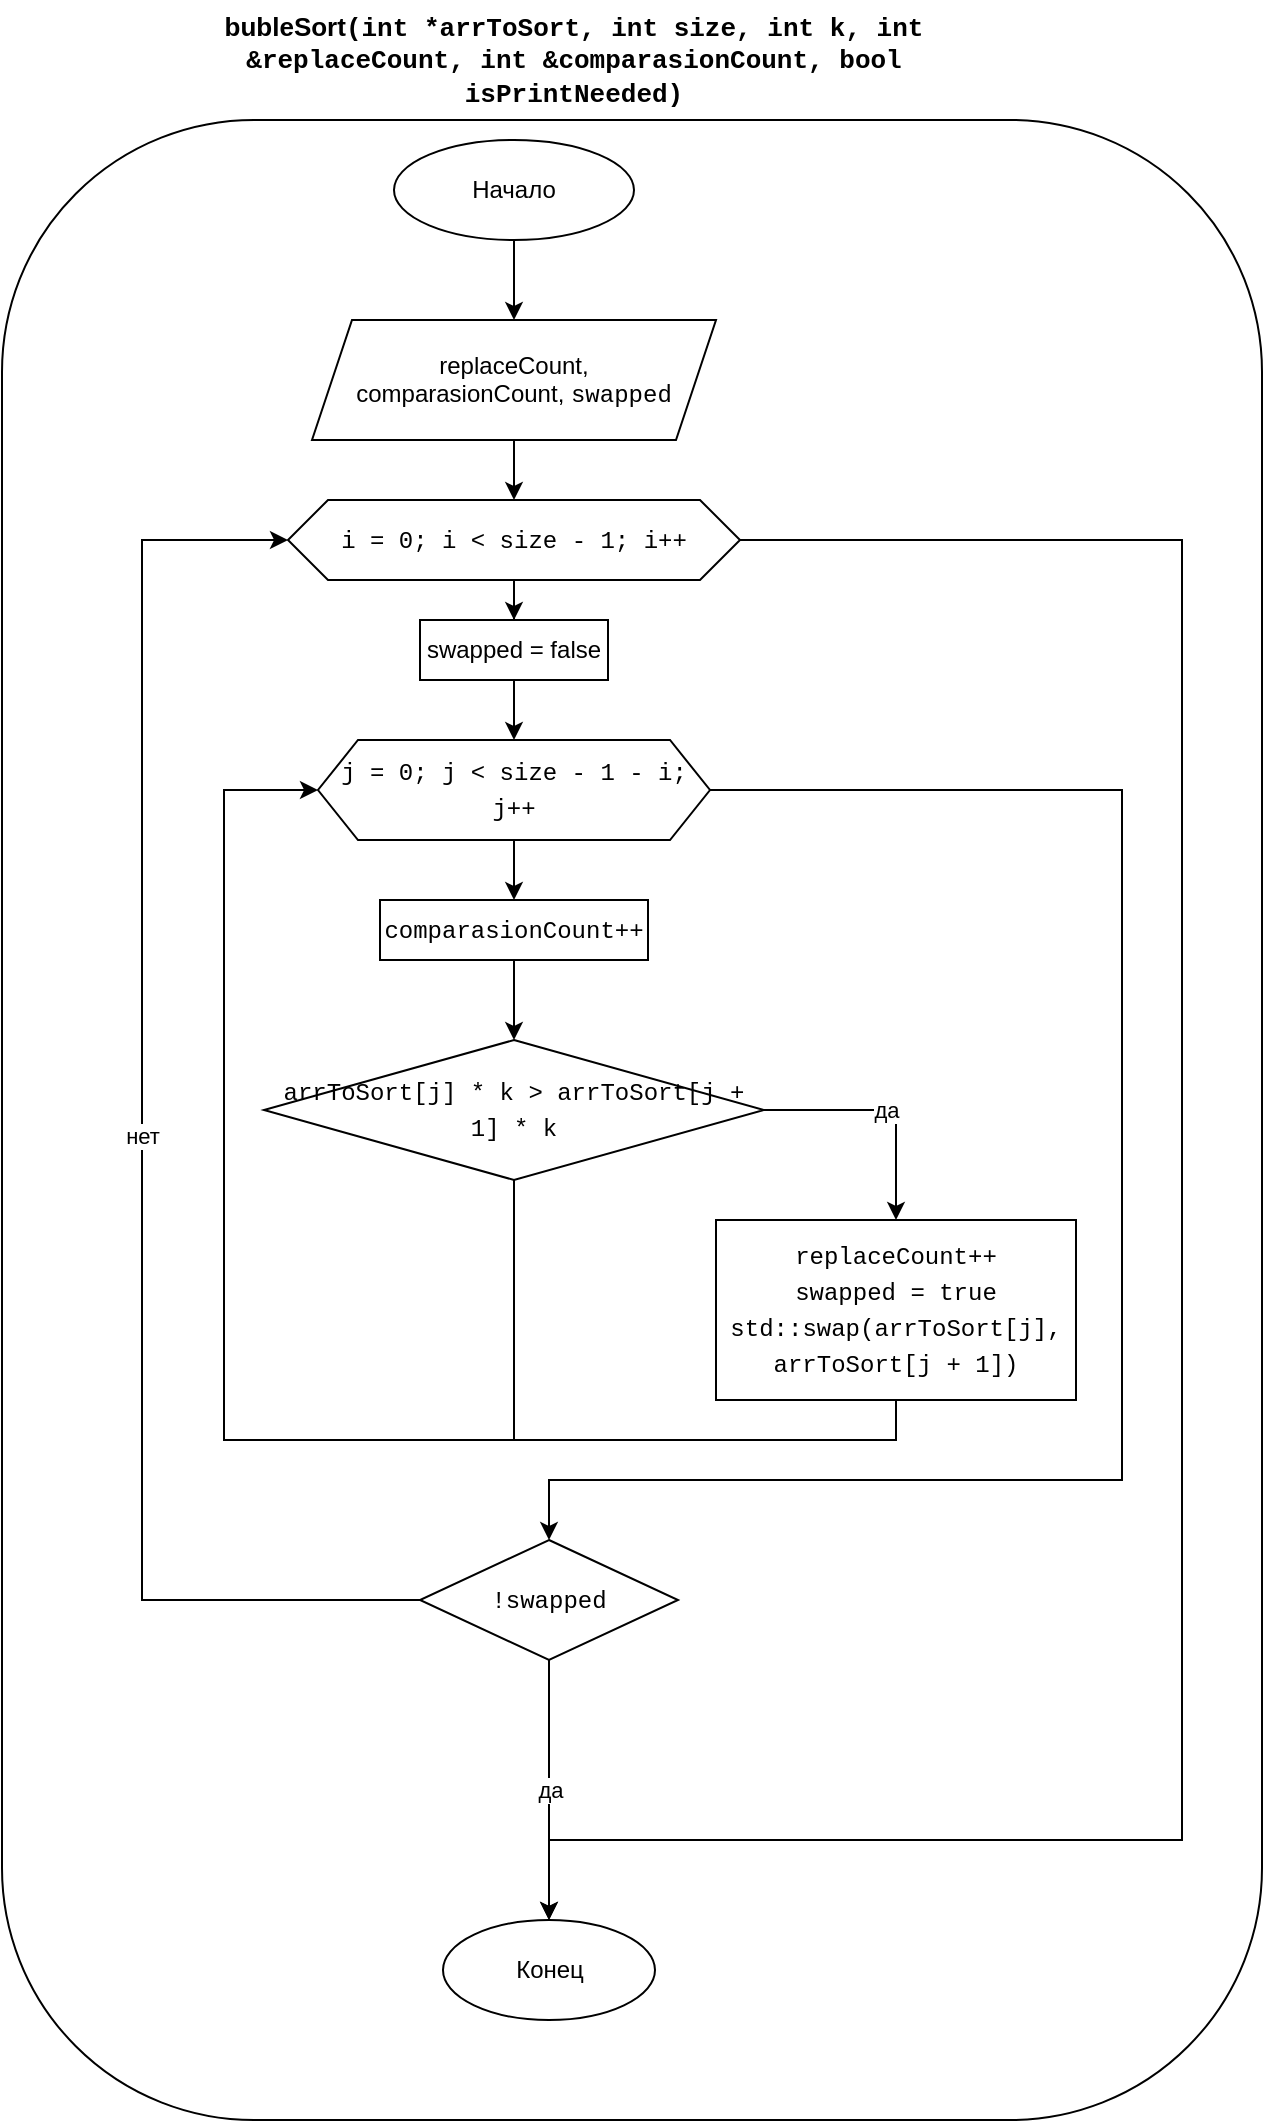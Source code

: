 <mxfile version="15.1.3" type="device"><diagram id="ImeT4RoPJ0O0WgbJs0aF" name="Страница 1"><mxGraphModel dx="946" dy="672" grid="1" gridSize="10" guides="1" tooltips="1" connect="1" arrows="1" fold="1" page="1" pageScale="1" pageWidth="827" pageHeight="1169" math="0" shadow="0"><root><mxCell id="0"/><mxCell id="1" parent="0"/><mxCell id="ABT2fALoweKapUYairp7-1" value="" style="rounded=1;whiteSpace=wrap;html=1;arcSize=20;fillColor=none;" parent="1" vertex="1"><mxGeometry x="180" y="70" width="630" height="1000" as="geometry"/></mxCell><mxCell id="ABT2fALoweKapUYairp7-2" value="&lt;font style=&quot;font-size: 13px&quot;&gt;&lt;b&gt;bubleSort&lt;span style=&quot;font-family: &amp;quot;menlo&amp;quot; , &amp;quot;monaco&amp;quot; , &amp;quot;courier new&amp;quot; , monospace&quot;&gt;&lt;span style=&quot;&quot;&gt;(int&amp;nbsp;&lt;/span&gt;&lt;/span&gt;&lt;span style=&quot;font-family: &amp;quot;menlo&amp;quot; , &amp;quot;monaco&amp;quot; , &amp;quot;courier new&amp;quot; , monospace&quot;&gt;*&lt;/span&gt;&lt;span style=&quot;font-family: menlo, monaco, &amp;quot;courier new&amp;quot;, monospace;&quot;&gt;arrToSort&lt;/span&gt;&lt;span style=&quot;font-family: menlo, monaco, &amp;quot;courier new&amp;quot;, monospace;&quot;&gt;, &lt;/span&gt;&lt;span style=&quot;font-family: &amp;quot;menlo&amp;quot; , &amp;quot;monaco&amp;quot; , &amp;quot;courier new&amp;quot; , monospace&quot;&gt;int&lt;/span&gt;&lt;span style=&quot;font-family: menlo, monaco, &amp;quot;courier new&amp;quot;, monospace;&quot;&gt; &lt;/span&gt;&lt;span style=&quot;font-family: menlo, monaco, &amp;quot;courier new&amp;quot;, monospace;&quot;&gt;size&lt;/span&gt;&lt;span style=&quot;font-family: menlo, monaco, &amp;quot;courier new&amp;quot;, monospace;&quot;&gt;, &lt;/span&gt;&lt;span style=&quot;font-family: &amp;quot;menlo&amp;quot; , &amp;quot;monaco&amp;quot; , &amp;quot;courier new&amp;quot; , monospace&quot;&gt;int&lt;/span&gt;&lt;span style=&quot;font-family: menlo, monaco, &amp;quot;courier new&amp;quot;, monospace;&quot;&gt; &lt;/span&gt;&lt;span style=&quot;font-family: menlo, monaco, &amp;quot;courier new&amp;quot;, monospace;&quot;&gt;k&lt;/span&gt;&lt;span style=&quot;font-family: menlo, monaco, &amp;quot;courier new&amp;quot;, monospace;&quot;&gt;, &lt;/span&gt;&lt;span style=&quot;font-family: &amp;quot;menlo&amp;quot; , &amp;quot;monaco&amp;quot; , &amp;quot;courier new&amp;quot; , monospace&quot;&gt;int&lt;/span&gt;&lt;span style=&quot;font-family: menlo, monaco, &amp;quot;courier new&amp;quot;, monospace;&quot;&gt; &lt;/span&gt;&lt;span style=&quot;font-family: &amp;quot;menlo&amp;quot; , &amp;quot;monaco&amp;quot; , &amp;quot;courier new&amp;quot; , monospace&quot;&gt;&amp;amp;&lt;/span&gt;&lt;span style=&quot;font-family: menlo, monaco, &amp;quot;courier new&amp;quot;, monospace;&quot;&gt;replaceCount&lt;/span&gt;&lt;span style=&quot;font-family: menlo, monaco, &amp;quot;courier new&amp;quot;, monospace;&quot;&gt;, &lt;/span&gt;&lt;span style=&quot;font-family: &amp;quot;menlo&amp;quot; , &amp;quot;monaco&amp;quot; , &amp;quot;courier new&amp;quot; , monospace&quot;&gt;int&lt;/span&gt;&lt;span style=&quot;font-family: menlo, monaco, &amp;quot;courier new&amp;quot;, monospace;&quot;&gt; &lt;/span&gt;&lt;span style=&quot;font-family: &amp;quot;menlo&amp;quot; , &amp;quot;monaco&amp;quot; , &amp;quot;courier new&amp;quot; , monospace&quot;&gt;&amp;amp;&lt;/span&gt;&lt;span style=&quot;font-family: menlo, monaco, &amp;quot;courier new&amp;quot;, monospace;&quot;&gt;comparasionCount&lt;/span&gt;&lt;span style=&quot;font-family: menlo, monaco, &amp;quot;courier new&amp;quot;, monospace;&quot;&gt;, &lt;/span&gt;&lt;span style=&quot;font-family: &amp;quot;menlo&amp;quot; , &amp;quot;monaco&amp;quot; , &amp;quot;courier new&amp;quot; , monospace&quot;&gt;bool&lt;/span&gt;&lt;span style=&quot;font-family: menlo, monaco, &amp;quot;courier new&amp;quot;, monospace;&quot;&gt; &lt;/span&gt;&lt;span style=&quot;font-family: menlo, monaco, &amp;quot;courier new&amp;quot;, monospace;&quot;&gt;isPrintNeeded&lt;/span&gt;&lt;span style=&quot;font-family: menlo, monaco, &amp;quot;courier new&amp;quot;, monospace;&quot;&gt;)&lt;/span&gt;&lt;/b&gt;&lt;/font&gt;" style="text;html=1;strokeColor=none;fillColor=none;align=center;verticalAlign=middle;whiteSpace=wrap;rounded=0;" parent="1" vertex="1"><mxGeometry x="260" y="10" width="412" height="60" as="geometry"/></mxCell><mxCell id="ABT2fALoweKapUYairp7-5" value="" style="edgeStyle=orthogonalEdgeStyle;rounded=0;orthogonalLoop=1;jettySize=auto;html=1;" parent="1" source="ABT2fALoweKapUYairp7-3" target="ABT2fALoweKapUYairp7-4" edge="1"><mxGeometry relative="1" as="geometry"/></mxCell><mxCell id="ABT2fALoweKapUYairp7-3" value="Начало" style="ellipse;whiteSpace=wrap;html=1;fillColor=none;" parent="1" vertex="1"><mxGeometry x="376" y="80" width="120" height="50" as="geometry"/></mxCell><mxCell id="ABT2fALoweKapUYairp7-7" value="" style="edgeStyle=orthogonalEdgeStyle;rounded=0;orthogonalLoop=1;jettySize=auto;html=1;" parent="1" source="ABT2fALoweKapUYairp7-4" target="ABT2fALoweKapUYairp7-6" edge="1"><mxGeometry relative="1" as="geometry"/></mxCell><mxCell id="ABT2fALoweKapUYairp7-4" value="replaceCount, comparasionCount,&amp;nbsp;&lt;span style=&quot;font-family: menlo, monaco, &amp;quot;courier new&amp;quot;, monospace;&quot;&gt;swapped&lt;/span&gt;" style="shape=parallelogram;perimeter=parallelogramPerimeter;whiteSpace=wrap;html=1;fixedSize=1;fillColor=none;" parent="1" vertex="1"><mxGeometry x="335" y="170" width="202" height="60" as="geometry"/></mxCell><mxCell id="ABT2fALoweKapUYairp7-9" value="" style="edgeStyle=orthogonalEdgeStyle;rounded=0;orthogonalLoop=1;jettySize=auto;html=1;" parent="1" source="ABT2fALoweKapUYairp7-6" target="ABT2fALoweKapUYairp7-8" edge="1"><mxGeometry relative="1" as="geometry"/></mxCell><mxCell id="SQBMTFCVxC01rrY6y3JQ-9" value="" style="edgeStyle=orthogonalEdgeStyle;rounded=0;orthogonalLoop=1;jettySize=auto;html=1;endArrow=classic;endFill=1;entryX=0.5;entryY=0;entryDx=0;entryDy=0;" parent="1" source="ABT2fALoweKapUYairp7-6" target="SQBMTFCVxC01rrY6y3JQ-3" edge="1"><mxGeometry relative="1" as="geometry"><mxPoint x="629" y="280" as="targetPoint"/><Array as="points"><mxPoint x="770" y="280"/><mxPoint x="770" y="930"/><mxPoint x="454" y="930"/></Array></mxGeometry></mxCell><mxCell id="ABT2fALoweKapUYairp7-6" value="&lt;div style=&quot;font-family: menlo, monaco, &amp;quot;courier new&amp;quot;, monospace; line-height: 18px;&quot;&gt;&lt;span style=&quot;&quot;&gt;i&lt;/span&gt; &lt;span style=&quot;&quot;&gt;=&lt;/span&gt; &lt;span style=&quot;&quot;&gt;0&lt;/span&gt;; &lt;span style=&quot;&quot;&gt;i&lt;/span&gt; &lt;span style=&quot;&quot;&gt;&amp;lt;&lt;/span&gt; size &lt;span style=&quot;&quot;&gt;-&lt;/span&gt; &lt;span style=&quot;&quot;&gt;1&lt;/span&gt;; &lt;span style=&quot;&quot;&gt;i&lt;/span&gt;&lt;span style=&quot;&quot;&gt;++&lt;/span&gt;&lt;/div&gt;" style="shape=hexagon;perimeter=hexagonPerimeter2;whiteSpace=wrap;html=1;fixedSize=1;fillColor=none;" parent="1" vertex="1"><mxGeometry x="323" y="260" width="226" height="40" as="geometry"/></mxCell><mxCell id="ABT2fALoweKapUYairp7-11" value="" style="edgeStyle=orthogonalEdgeStyle;rounded=0;orthogonalLoop=1;jettySize=auto;html=1;" parent="1" source="ABT2fALoweKapUYairp7-8" target="ABT2fALoweKapUYairp7-10" edge="1"><mxGeometry relative="1" as="geometry"/></mxCell><mxCell id="ABT2fALoweKapUYairp7-8" value="swapped = false" style="whiteSpace=wrap;html=1;fillColor=none;" parent="1" vertex="1"><mxGeometry x="389" y="320" width="94" height="30" as="geometry"/></mxCell><mxCell id="ABT2fALoweKapUYairp7-13" value="" style="edgeStyle=orthogonalEdgeStyle;rounded=0;orthogonalLoop=1;jettySize=auto;html=1;" parent="1" source="ABT2fALoweKapUYairp7-10" target="ABT2fALoweKapUYairp7-12" edge="1"><mxGeometry relative="1" as="geometry"/></mxCell><mxCell id="ABT2fALoweKapUYairp7-25" value="" style="edgeStyle=orthogonalEdgeStyle;rounded=0;orthogonalLoop=1;jettySize=auto;html=1;endArrow=classic;endFill=1;entryX=0.5;entryY=0;entryDx=0;entryDy=0;" parent="1" source="ABT2fALoweKapUYairp7-10" target="SQBMTFCVxC01rrY6y3JQ-2" edge="1"><mxGeometry relative="1" as="geometry"><Array as="points"><mxPoint x="740" y="405"/><mxPoint x="740" y="750"/><mxPoint x="453" y="750"/></Array><mxPoint x="436" y="820" as="targetPoint"/></mxGeometry></mxCell><mxCell id="ABT2fALoweKapUYairp7-10" value="&lt;div style=&quot;font-family: &amp;quot;menlo&amp;quot; , &amp;quot;monaco&amp;quot; , &amp;quot;courier new&amp;quot; , monospace ; line-height: 18px&quot;&gt;&lt;span&gt;j&lt;/span&gt; &lt;span&gt;= 0&lt;/span&gt;; &lt;span&gt;j&lt;/span&gt; &lt;span&gt;&amp;lt;&lt;/span&gt; size - 1 - i; &lt;span&gt;j&lt;/span&gt;&lt;span&gt;++&lt;/span&gt;&lt;/div&gt;" style="shape=hexagon;perimeter=hexagonPerimeter2;whiteSpace=wrap;html=1;fixedSize=1;fillColor=none;" parent="1" vertex="1"><mxGeometry x="338" y="380" width="196" height="50" as="geometry"/></mxCell><mxCell id="ABT2fALoweKapUYairp7-15" value="" style="edgeStyle=orthogonalEdgeStyle;rounded=0;orthogonalLoop=1;jettySize=auto;html=1;" parent="1" source="ABT2fALoweKapUYairp7-12" target="ABT2fALoweKapUYairp7-14" edge="1"><mxGeometry relative="1" as="geometry"/></mxCell><mxCell id="ABT2fALoweKapUYairp7-12" value="&lt;meta charset=&quot;utf-8&quot;&gt;&lt;div style=&quot;font-family: menlo, monaco, &amp;quot;courier new&amp;quot;, monospace; font-weight: normal; font-size: 12px; line-height: 18px;&quot;&gt;&lt;div&gt;&lt;span style=&quot;&quot;&gt;comparasionCount&lt;/span&gt;&lt;span style=&quot;&quot;&gt;++&lt;/span&gt;&lt;/div&gt;&lt;/div&gt;" style="whiteSpace=wrap;html=1;fillColor=none;" parent="1" vertex="1"><mxGeometry x="369" y="460" width="134" height="30" as="geometry"/></mxCell><mxCell id="ABT2fALoweKapUYairp7-17" value="да" style="edgeStyle=orthogonalEdgeStyle;rounded=0;orthogonalLoop=1;jettySize=auto;html=1;" parent="1" source="ABT2fALoweKapUYairp7-14" target="ABT2fALoweKapUYairp7-16" edge="1"><mxGeometry relative="1" as="geometry"><Array as="points"><mxPoint x="627" y="565"/></Array></mxGeometry></mxCell><mxCell id="ABT2fALoweKapUYairp7-19" value="" style="edgeStyle=orthogonalEdgeStyle;rounded=0;orthogonalLoop=1;jettySize=auto;html=1;" parent="1" source="ABT2fALoweKapUYairp7-14" edge="1"><mxGeometry relative="1" as="geometry"><mxPoint x="338" y="405" as="targetPoint"/><Array as="points"><mxPoint x="436" y="730"/><mxPoint x="291" y="730"/><mxPoint x="291" y="405"/></Array></mxGeometry></mxCell><mxCell id="ABT2fALoweKapUYairp7-14" value="&lt;div style=&quot;font-family: &amp;quot;menlo&amp;quot; , &amp;quot;monaco&amp;quot; , &amp;quot;courier new&amp;quot; , monospace ; font-weight: normal ; font-size: 12px ; line-height: 18px&quot;&gt;&lt;div style=&quot;font-family: menlo, monaco, &amp;quot;courier new&amp;quot;, monospace; line-height: 18px;&quot;&gt;arrToSort[&lt;span style=&quot;&quot;&gt;j&lt;/span&gt;] &lt;span style=&quot;&quot;&gt;*&lt;/span&gt; k &lt;span style=&quot;&quot;&gt;&amp;gt;&lt;/span&gt; arrToSort[&lt;span style=&quot;&quot;&gt;j&lt;/span&gt; &lt;span style=&quot;&quot;&gt;+&lt;/span&gt; &lt;span style=&quot;&quot;&gt;1&lt;/span&gt;] &lt;span style=&quot;&quot;&gt;*&lt;/span&gt; k&lt;/div&gt;&lt;/div&gt;" style="rhombus;whiteSpace=wrap;html=1;fillColor=none;" parent="1" vertex="1"><mxGeometry x="311" y="530" width="250" height="70" as="geometry"/></mxCell><mxCell id="ABT2fALoweKapUYairp7-21" value="" style="edgeStyle=orthogonalEdgeStyle;rounded=0;orthogonalLoop=1;jettySize=auto;html=1;endArrow=none;endFill=0;" parent="1" source="ABT2fALoweKapUYairp7-16" edge="1"><mxGeometry relative="1" as="geometry"><mxPoint x="360" y="730" as="targetPoint"/><Array as="points"><mxPoint x="627" y="730"/><mxPoint x="420" y="730"/></Array></mxGeometry></mxCell><mxCell id="ABT2fALoweKapUYairp7-16" value="&lt;div style=&quot;font-family: &amp;quot;menlo&amp;quot; , &amp;quot;monaco&amp;quot; , &amp;quot;courier new&amp;quot; , monospace ; font-weight: normal ; font-size: 12px ; line-height: 18px&quot;&gt;&lt;div style=&quot;font-family: menlo, monaco, &amp;quot;courier new&amp;quot;, monospace; line-height: 18px;&quot;&gt; replaceCount&lt;span style=&quot;&quot;&gt;++&lt;/span&gt;&lt;/div&gt;&lt;div style=&quot;font-family: menlo, monaco, &amp;quot;courier new&amp;quot;, monospace; line-height: 18px;&quot;&gt;&lt;div style=&quot;font-family: &amp;quot;menlo&amp;quot; , &amp;quot;monaco&amp;quot; , &amp;quot;courier new&amp;quot; , monospace ; line-height: 18px&quot;&gt;&lt;span style=&quot;&quot;&gt;swapped&lt;/span&gt; &lt;span style=&quot;&quot;&gt;=&lt;/span&gt; &lt;span style=&quot;&quot;&gt;true&lt;/span&gt;&lt;/div&gt;&lt;div style=&quot;font-family: &amp;quot;menlo&amp;quot; , &amp;quot;monaco&amp;quot; , &amp;quot;courier new&amp;quot; , monospace ; line-height: 18px&quot;&gt;&lt;div style=&quot;line-height: 18px&quot;&gt;std::&lt;span style=&quot;&quot;&gt;swap&lt;/span&gt;(arrToSort[&lt;span style=&quot;&quot;&gt;j&lt;/span&gt;], arrToSort[&lt;span style=&quot;&quot;&gt;j&lt;/span&gt; &lt;span style=&quot;&quot;&gt;+&lt;/span&gt; &lt;span style=&quot;&quot;&gt;1&lt;/span&gt;])&lt;/div&gt;&lt;/div&gt;&lt;/div&gt;&lt;/div&gt;" style="whiteSpace=wrap;html=1;fillColor=none;" parent="1" vertex="1"><mxGeometry x="537" y="620" width="180" height="90" as="geometry"/></mxCell><mxCell id="ABT2fALoweKapUYairp7-27" value="да" style="edgeStyle=orthogonalEdgeStyle;rounded=0;orthogonalLoop=1;jettySize=auto;html=1;endArrow=classic;endFill=1;entryX=0.5;entryY=0;entryDx=0;entryDy=0;" parent="1" edge="1"><mxGeometry relative="1" as="geometry"><Array as="points"><mxPoint x="617" y="725"/></Array><mxPoint x="622" y="840" as="targetPoint"/></mxGeometry></mxCell><mxCell id="SQBMTFCVxC01rrY6y3JQ-5" value="да" style="edgeStyle=orthogonalEdgeStyle;rounded=0;orthogonalLoop=1;jettySize=auto;html=1;endArrow=classic;endFill=1;entryX=0.5;entryY=0;entryDx=0;entryDy=0;" parent="1" source="SQBMTFCVxC01rrY6y3JQ-2" target="SQBMTFCVxC01rrY6y3JQ-3" edge="1"><mxGeometry relative="1" as="geometry"><mxPoint x="598" y="810" as="targetPoint"/><Array as="points"><mxPoint x="454" y="960"/></Array></mxGeometry></mxCell><mxCell id="SQBMTFCVxC01rrY6y3JQ-7" value="нет" style="edgeStyle=orthogonalEdgeStyle;rounded=0;orthogonalLoop=1;jettySize=auto;html=1;endArrow=classic;endFill=1;entryX=0;entryY=0.5;entryDx=0;entryDy=0;" parent="1" source="SQBMTFCVxC01rrY6y3JQ-2" target="ABT2fALoweKapUYairp7-6" edge="1"><mxGeometry relative="1" as="geometry"><mxPoint x="304.5" y="810" as="targetPoint"/><Array as="points"><mxPoint x="250" y="810"/><mxPoint x="250" y="280"/></Array></mxGeometry></mxCell><mxCell id="SQBMTFCVxC01rrY6y3JQ-2" value="&lt;div style=&quot;font-family: menlo, monaco, &amp;quot;courier new&amp;quot;, monospace; line-height: 18px;&quot;&gt;&lt;span style=&quot;&quot;&gt;!&lt;/span&gt;&lt;span style=&quot;&quot;&gt;swapped&lt;/span&gt;&lt;/div&gt;" style="rhombus;whiteSpace=wrap;html=1;fillColor=none;" parent="1" vertex="1"><mxGeometry x="389" y="780" width="129" height="60" as="geometry"/></mxCell><mxCell id="SQBMTFCVxC01rrY6y3JQ-3" value="Конец" style="ellipse;whiteSpace=wrap;html=1;fillColor=none;" parent="1" vertex="1"><mxGeometry x="400.5" y="970" width="106" height="50" as="geometry"/></mxCell></root></mxGraphModel></diagram></mxfile>
